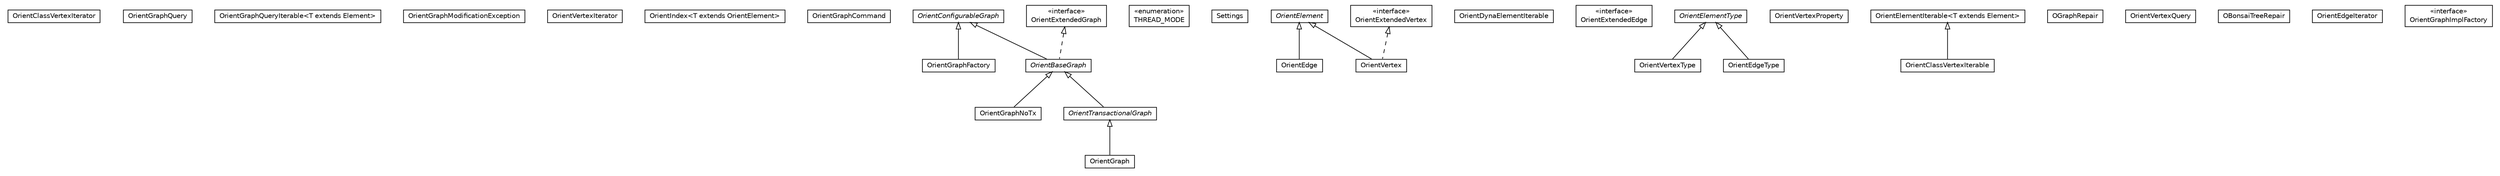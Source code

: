 #!/usr/local/bin/dot
#
# Class diagram 
# Generated by UMLGraph version R5_6-24-gf6e263 (http://www.umlgraph.org/)
#

digraph G {
	edge [fontname="Helvetica",fontsize=10,labelfontname="Helvetica",labelfontsize=10];
	node [fontname="Helvetica",fontsize=10,shape=plaintext];
	nodesep=0.25;
	ranksep=0.5;
	// com.tinkerpop.blueprints.impls.orient.OrientClassVertexIterator
	c371572 [label=<<table title="com.tinkerpop.blueprints.impls.orient.OrientClassVertexIterator" border="0" cellborder="1" cellspacing="0" cellpadding="2" port="p" href="./OrientClassVertexIterator.html">
		<tr><td><table border="0" cellspacing="0" cellpadding="1">
<tr><td align="center" balign="center"> OrientClassVertexIterator </td></tr>
		</table></td></tr>
		</table>>, URL="./OrientClassVertexIterator.html", fontname="Helvetica", fontcolor="black", fontsize=10.0];
	// com.tinkerpop.blueprints.impls.orient.OrientGraphQuery
	c371573 [label=<<table title="com.tinkerpop.blueprints.impls.orient.OrientGraphQuery" border="0" cellborder="1" cellspacing="0" cellpadding="2" port="p" href="./OrientGraphQuery.html">
		<tr><td><table border="0" cellspacing="0" cellpadding="1">
<tr><td align="center" balign="center"> OrientGraphQuery </td></tr>
		</table></td></tr>
		</table>>, URL="./OrientGraphQuery.html", fontname="Helvetica", fontcolor="black", fontsize=10.0];
	// com.tinkerpop.blueprints.impls.orient.OrientGraphQuery.OrientGraphQueryIterable<T extends com.tinkerpop.blueprints.Element>
	c371574 [label=<<table title="com.tinkerpop.blueprints.impls.orient.OrientGraphQuery.OrientGraphQueryIterable" border="0" cellborder="1" cellspacing="0" cellpadding="2" port="p" href="./OrientGraphQuery.OrientGraphQueryIterable.html">
		<tr><td><table border="0" cellspacing="0" cellpadding="1">
<tr><td align="center" balign="center"> OrientGraphQueryIterable&lt;T extends Element&gt; </td></tr>
		</table></td></tr>
		</table>>, URL="./OrientGraphQuery.OrientGraphQueryIterable.html", fontname="Helvetica", fontcolor="black", fontsize=10.0];
	// com.tinkerpop.blueprints.impls.orient.OrientGraphModificationException
	c371575 [label=<<table title="com.tinkerpop.blueprints.impls.orient.OrientGraphModificationException" border="0" cellborder="1" cellspacing="0" cellpadding="2" port="p" href="./OrientGraphModificationException.html">
		<tr><td><table border="0" cellspacing="0" cellpadding="1">
<tr><td align="center" balign="center"> OrientGraphModificationException </td></tr>
		</table></td></tr>
		</table>>, URL="./OrientGraphModificationException.html", fontname="Helvetica", fontcolor="black", fontsize=10.0];
	// com.tinkerpop.blueprints.impls.orient.OrientVertexIterator
	c371576 [label=<<table title="com.tinkerpop.blueprints.impls.orient.OrientVertexIterator" border="0" cellborder="1" cellspacing="0" cellpadding="2" port="p" href="./OrientVertexIterator.html">
		<tr><td><table border="0" cellspacing="0" cellpadding="1">
<tr><td align="center" balign="center"> OrientVertexIterator </td></tr>
		</table></td></tr>
		</table>>, URL="./OrientVertexIterator.html", fontname="Helvetica", fontcolor="black", fontsize=10.0];
	// com.tinkerpop.blueprints.impls.orient.OrientIndex<T extends com.tinkerpop.blueprints.impls.orient.OrientElement>
	c371577 [label=<<table title="com.tinkerpop.blueprints.impls.orient.OrientIndex" border="0" cellborder="1" cellspacing="0" cellpadding="2" port="p" href="./OrientIndex.html">
		<tr><td><table border="0" cellspacing="0" cellpadding="1">
<tr><td align="center" balign="center"> OrientIndex&lt;T extends OrientElement&gt; </td></tr>
		</table></td></tr>
		</table>>, URL="./OrientIndex.html", fontname="Helvetica", fontcolor="black", fontsize=10.0];
	// com.tinkerpop.blueprints.impls.orient.OrientGraphCommand
	c371578 [label=<<table title="com.tinkerpop.blueprints.impls.orient.OrientGraphCommand" border="0" cellborder="1" cellspacing="0" cellpadding="2" port="p" href="./OrientGraphCommand.html">
		<tr><td><table border="0" cellspacing="0" cellpadding="1">
<tr><td align="center" balign="center"> OrientGraphCommand </td></tr>
		</table></td></tr>
		</table>>, URL="./OrientGraphCommand.html", fontname="Helvetica", fontcolor="black", fontsize=10.0];
	// com.tinkerpop.blueprints.impls.orient.OrientConfigurableGraph
	c371579 [label=<<table title="com.tinkerpop.blueprints.impls.orient.OrientConfigurableGraph" border="0" cellborder="1" cellspacing="0" cellpadding="2" port="p" href="./OrientConfigurableGraph.html">
		<tr><td><table border="0" cellspacing="0" cellpadding="1">
<tr><td align="center" balign="center"><font face="Helvetica-Oblique"> OrientConfigurableGraph </font></td></tr>
		</table></td></tr>
		</table>>, URL="./OrientConfigurableGraph.html", fontname="Helvetica", fontcolor="black", fontsize=10.0];
	// com.tinkerpop.blueprints.impls.orient.OrientConfigurableGraph.THREAD_MODE
	c371580 [label=<<table title="com.tinkerpop.blueprints.impls.orient.OrientConfigurableGraph.THREAD_MODE" border="0" cellborder="1" cellspacing="0" cellpadding="2" port="p" href="./OrientConfigurableGraph.THREAD_MODE.html">
		<tr><td><table border="0" cellspacing="0" cellpadding="1">
<tr><td align="center" balign="center"> &#171;enumeration&#187; </td></tr>
<tr><td align="center" balign="center"> THREAD_MODE </td></tr>
		</table></td></tr>
		</table>>, URL="./OrientConfigurableGraph.THREAD_MODE.html", fontname="Helvetica", fontcolor="black", fontsize=10.0];
	// com.tinkerpop.blueprints.impls.orient.OrientConfigurableGraph.Settings
	c371581 [label=<<table title="com.tinkerpop.blueprints.impls.orient.OrientConfigurableGraph.Settings" border="0" cellborder="1" cellspacing="0" cellpadding="2" port="p" href="./OrientConfigurableGraph.Settings.html">
		<tr><td><table border="0" cellspacing="0" cellpadding="1">
<tr><td align="center" balign="center"> Settings </td></tr>
		</table></td></tr>
		</table>>, URL="./OrientConfigurableGraph.Settings.html", fontname="Helvetica", fontcolor="black", fontsize=10.0];
	// com.tinkerpop.blueprints.impls.orient.OrientEdge
	c371582 [label=<<table title="com.tinkerpop.blueprints.impls.orient.OrientEdge" border="0" cellborder="1" cellspacing="0" cellpadding="2" port="p" href="./OrientEdge.html">
		<tr><td><table border="0" cellspacing="0" cellpadding="1">
<tr><td align="center" balign="center"> OrientEdge </td></tr>
		</table></td></tr>
		</table>>, URL="./OrientEdge.html", fontname="Helvetica", fontcolor="black", fontsize=10.0];
	// com.tinkerpop.blueprints.impls.orient.OrientElement
	c371583 [label=<<table title="com.tinkerpop.blueprints.impls.orient.OrientElement" border="0" cellborder="1" cellspacing="0" cellpadding="2" port="p" href="./OrientElement.html">
		<tr><td><table border="0" cellspacing="0" cellpadding="1">
<tr><td align="center" balign="center"><font face="Helvetica-Oblique"> OrientElement </font></td></tr>
		</table></td></tr>
		</table>>, URL="./OrientElement.html", fontname="Helvetica", fontcolor="black", fontsize=10.0];
	// com.tinkerpop.blueprints.impls.orient.OrientDynaElementIterable
	c371584 [label=<<table title="com.tinkerpop.blueprints.impls.orient.OrientDynaElementIterable" border="0" cellborder="1" cellspacing="0" cellpadding="2" port="p" href="./OrientDynaElementIterable.html">
		<tr><td><table border="0" cellspacing="0" cellpadding="1">
<tr><td align="center" balign="center"> OrientDynaElementIterable </td></tr>
		</table></td></tr>
		</table>>, URL="./OrientDynaElementIterable.html", fontname="Helvetica", fontcolor="black", fontsize=10.0];
	// com.tinkerpop.blueprints.impls.orient.OrientExtendedVertex
	c371585 [label=<<table title="com.tinkerpop.blueprints.impls.orient.OrientExtendedVertex" border="0" cellborder="1" cellspacing="0" cellpadding="2" port="p" href="./OrientExtendedVertex.html">
		<tr><td><table border="0" cellspacing="0" cellpadding="1">
<tr><td align="center" balign="center"> &#171;interface&#187; </td></tr>
<tr><td align="center" balign="center"> OrientExtendedVertex </td></tr>
		</table></td></tr>
		</table>>, URL="./OrientExtendedVertex.html", fontname="Helvetica", fontcolor="black", fontsize=10.0];
	// com.tinkerpop.blueprints.impls.orient.OrientExtendedEdge
	c371586 [label=<<table title="com.tinkerpop.blueprints.impls.orient.OrientExtendedEdge" border="0" cellborder="1" cellspacing="0" cellpadding="2" port="p" href="./OrientExtendedEdge.html">
		<tr><td><table border="0" cellspacing="0" cellpadding="1">
<tr><td align="center" balign="center"> &#171;interface&#187; </td></tr>
<tr><td align="center" balign="center"> OrientExtendedEdge </td></tr>
		</table></td></tr>
		</table>>, URL="./OrientExtendedEdge.html", fontname="Helvetica", fontcolor="black", fontsize=10.0];
	// com.tinkerpop.blueprints.impls.orient.OrientGraphNoTx
	c371587 [label=<<table title="com.tinkerpop.blueprints.impls.orient.OrientGraphNoTx" border="0" cellborder="1" cellspacing="0" cellpadding="2" port="p" href="./OrientGraphNoTx.html">
		<tr><td><table border="0" cellspacing="0" cellpadding="1">
<tr><td align="center" balign="center"> OrientGraphNoTx </td></tr>
		</table></td></tr>
		</table>>, URL="./OrientGraphNoTx.html", fontname="Helvetica", fontcolor="black", fontsize=10.0];
	// com.tinkerpop.blueprints.impls.orient.OrientVertexType
	c371588 [label=<<table title="com.tinkerpop.blueprints.impls.orient.OrientVertexType" border="0" cellborder="1" cellspacing="0" cellpadding="2" port="p" href="./OrientVertexType.html">
		<tr><td><table border="0" cellspacing="0" cellpadding="1">
<tr><td align="center" balign="center"> OrientVertexType </td></tr>
		</table></td></tr>
		</table>>, URL="./OrientVertexType.html", fontname="Helvetica", fontcolor="black", fontsize=10.0];
	// com.tinkerpop.blueprints.impls.orient.OrientVertexType.OrientVertexProperty
	c371589 [label=<<table title="com.tinkerpop.blueprints.impls.orient.OrientVertexType.OrientVertexProperty" border="0" cellborder="1" cellspacing="0" cellpadding="2" port="p" href="./OrientVertexType.OrientVertexProperty.html">
		<tr><td><table border="0" cellspacing="0" cellpadding="1">
<tr><td align="center" balign="center"> OrientVertexProperty </td></tr>
		</table></td></tr>
		</table>>, URL="./OrientVertexType.OrientVertexProperty.html", fontname="Helvetica", fontcolor="black", fontsize=10.0];
	// com.tinkerpop.blueprints.impls.orient.OrientExtendedGraph
	c371590 [label=<<table title="com.tinkerpop.blueprints.impls.orient.OrientExtendedGraph" border="0" cellborder="1" cellspacing="0" cellpadding="2" port="p" href="./OrientExtendedGraph.html">
		<tr><td><table border="0" cellspacing="0" cellpadding="1">
<tr><td align="center" balign="center"> &#171;interface&#187; </td></tr>
<tr><td align="center" balign="center"> OrientExtendedGraph </td></tr>
		</table></td></tr>
		</table>>, URL="./OrientExtendedGraph.html", fontname="Helvetica", fontcolor="black", fontsize=10.0];
	// com.tinkerpop.blueprints.impls.orient.OrientClassVertexIterable
	c371591 [label=<<table title="com.tinkerpop.blueprints.impls.orient.OrientClassVertexIterable" border="0" cellborder="1" cellspacing="0" cellpadding="2" port="p" href="./OrientClassVertexIterable.html">
		<tr><td><table border="0" cellspacing="0" cellpadding="1">
<tr><td align="center" balign="center"> OrientClassVertexIterable </td></tr>
		</table></td></tr>
		</table>>, URL="./OrientClassVertexIterable.html", fontname="Helvetica", fontcolor="black", fontsize=10.0];
	// com.tinkerpop.blueprints.impls.orient.OrientElementType
	c371592 [label=<<table title="com.tinkerpop.blueprints.impls.orient.OrientElementType" border="0" cellborder="1" cellspacing="0" cellpadding="2" port="p" href="./OrientElementType.html">
		<tr><td><table border="0" cellspacing="0" cellpadding="1">
<tr><td align="center" balign="center"><font face="Helvetica-Oblique"> OrientElementType </font></td></tr>
		</table></td></tr>
		</table>>, URL="./OrientElementType.html", fontname="Helvetica", fontcolor="black", fontsize=10.0];
	// com.tinkerpop.blueprints.impls.orient.OrientTransactionalGraph
	c371593 [label=<<table title="com.tinkerpop.blueprints.impls.orient.OrientTransactionalGraph" border="0" cellborder="1" cellspacing="0" cellpadding="2" port="p" href="./OrientTransactionalGraph.html">
		<tr><td><table border="0" cellspacing="0" cellpadding="1">
<tr><td align="center" balign="center"><font face="Helvetica-Oblique"> OrientTransactionalGraph </font></td></tr>
		</table></td></tr>
		</table>>, URL="./OrientTransactionalGraph.html", fontname="Helvetica", fontcolor="black", fontsize=10.0];
	// com.tinkerpop.blueprints.impls.orient.OrientElementIterable<T extends com.tinkerpop.blueprints.Element>
	c371594 [label=<<table title="com.tinkerpop.blueprints.impls.orient.OrientElementIterable" border="0" cellborder="1" cellspacing="0" cellpadding="2" port="p" href="./OrientElementIterable.html">
		<tr><td><table border="0" cellspacing="0" cellpadding="1">
<tr><td align="center" balign="center"> OrientElementIterable&lt;T extends Element&gt; </td></tr>
		</table></td></tr>
		</table>>, URL="./OrientElementIterable.html", fontname="Helvetica", fontcolor="black", fontsize=10.0];
	// com.tinkerpop.blueprints.impls.orient.OGraphRepair
	c371595 [label=<<table title="com.tinkerpop.blueprints.impls.orient.OGraphRepair" border="0" cellborder="1" cellspacing="0" cellpadding="2" port="p" href="./OGraphRepair.html">
		<tr><td><table border="0" cellspacing="0" cellpadding="1">
<tr><td align="center" balign="center"> OGraphRepair </td></tr>
		</table></td></tr>
		</table>>, URL="./OGraphRepair.html", fontname="Helvetica", fontcolor="black", fontsize=10.0];
	// com.tinkerpop.blueprints.impls.orient.OrientVertexQuery
	c371596 [label=<<table title="com.tinkerpop.blueprints.impls.orient.OrientVertexQuery" border="0" cellborder="1" cellspacing="0" cellpadding="2" port="p" href="./OrientVertexQuery.html">
		<tr><td><table border="0" cellspacing="0" cellpadding="1">
<tr><td align="center" balign="center"> OrientVertexQuery </td></tr>
		</table></td></tr>
		</table>>, URL="./OrientVertexQuery.html", fontname="Helvetica", fontcolor="black", fontsize=10.0];
	// com.tinkerpop.blueprints.impls.orient.OBonsaiTreeRepair
	c371597 [label=<<table title="com.tinkerpop.blueprints.impls.orient.OBonsaiTreeRepair" border="0" cellborder="1" cellspacing="0" cellpadding="2" port="p" href="./OBonsaiTreeRepair.html">
		<tr><td><table border="0" cellspacing="0" cellpadding="1">
<tr><td align="center" balign="center"> OBonsaiTreeRepair </td></tr>
		</table></td></tr>
		</table>>, URL="./OBonsaiTreeRepair.html", fontname="Helvetica", fontcolor="black", fontsize=10.0];
	// com.tinkerpop.blueprints.impls.orient.OrientVertex
	c371598 [label=<<table title="com.tinkerpop.blueprints.impls.orient.OrientVertex" border="0" cellborder="1" cellspacing="0" cellpadding="2" port="p" href="./OrientVertex.html">
		<tr><td><table border="0" cellspacing="0" cellpadding="1">
<tr><td align="center" balign="center"> OrientVertex </td></tr>
		</table></td></tr>
		</table>>, URL="./OrientVertex.html", fontname="Helvetica", fontcolor="black", fontsize=10.0];
	// com.tinkerpop.blueprints.impls.orient.OrientGraph
	c371599 [label=<<table title="com.tinkerpop.blueprints.impls.orient.OrientGraph" border="0" cellborder="1" cellspacing="0" cellpadding="2" port="p" href="./OrientGraph.html">
		<tr><td><table border="0" cellspacing="0" cellpadding="1">
<tr><td align="center" balign="center"> OrientGraph </td></tr>
		</table></td></tr>
		</table>>, URL="./OrientGraph.html", fontname="Helvetica", fontcolor="black", fontsize=10.0];
	// com.tinkerpop.blueprints.impls.orient.OrientEdgeIterator
	c371600 [label=<<table title="com.tinkerpop.blueprints.impls.orient.OrientEdgeIterator" border="0" cellborder="1" cellspacing="0" cellpadding="2" port="p" href="./OrientEdgeIterator.html">
		<tr><td><table border="0" cellspacing="0" cellpadding="1">
<tr><td align="center" balign="center"> OrientEdgeIterator </td></tr>
		</table></td></tr>
		</table>>, URL="./OrientEdgeIterator.html", fontname="Helvetica", fontcolor="black", fontsize=10.0];
	// com.tinkerpop.blueprints.impls.orient.OrientGraphFactory
	c371601 [label=<<table title="com.tinkerpop.blueprints.impls.orient.OrientGraphFactory" border="0" cellborder="1" cellspacing="0" cellpadding="2" port="p" href="./OrientGraphFactory.html">
		<tr><td><table border="0" cellspacing="0" cellpadding="1">
<tr><td align="center" balign="center"> OrientGraphFactory </td></tr>
		</table></td></tr>
		</table>>, URL="./OrientGraphFactory.html", fontname="Helvetica", fontcolor="black", fontsize=10.0];
	// com.tinkerpop.blueprints.impls.orient.OrientGraphFactory.OrientGraphImplFactory
	c371602 [label=<<table title="com.tinkerpop.blueprints.impls.orient.OrientGraphFactory.OrientGraphImplFactory" border="0" cellborder="1" cellspacing="0" cellpadding="2" port="p" href="./OrientGraphFactory.OrientGraphImplFactory.html">
		<tr><td><table border="0" cellspacing="0" cellpadding="1">
<tr><td align="center" balign="center"> &#171;interface&#187; </td></tr>
<tr><td align="center" balign="center"> OrientGraphImplFactory </td></tr>
		</table></td></tr>
		</table>>, URL="./OrientGraphFactory.OrientGraphImplFactory.html", fontname="Helvetica", fontcolor="black", fontsize=10.0];
	// com.tinkerpop.blueprints.impls.orient.OrientBaseGraph
	c371603 [label=<<table title="com.tinkerpop.blueprints.impls.orient.OrientBaseGraph" border="0" cellborder="1" cellspacing="0" cellpadding="2" port="p" href="./OrientBaseGraph.html">
		<tr><td><table border="0" cellspacing="0" cellpadding="1">
<tr><td align="center" balign="center"><font face="Helvetica-Oblique"> OrientBaseGraph </font></td></tr>
		</table></td></tr>
		</table>>, URL="./OrientBaseGraph.html", fontname="Helvetica", fontcolor="black", fontsize=10.0];
	// com.tinkerpop.blueprints.impls.orient.OrientEdgeType
	c371604 [label=<<table title="com.tinkerpop.blueprints.impls.orient.OrientEdgeType" border="0" cellborder="1" cellspacing="0" cellpadding="2" port="p" href="./OrientEdgeType.html">
		<tr><td><table border="0" cellspacing="0" cellpadding="1">
<tr><td align="center" balign="center"> OrientEdgeType </td></tr>
		</table></td></tr>
		</table>>, URL="./OrientEdgeType.html", fontname="Helvetica", fontcolor="black", fontsize=10.0];
	//com.tinkerpop.blueprints.impls.orient.OrientEdge extends com.tinkerpop.blueprints.impls.orient.OrientElement
	c371583:p -> c371582:p [dir=back,arrowtail=empty];
	//com.tinkerpop.blueprints.impls.orient.OrientGraphNoTx extends com.tinkerpop.blueprints.impls.orient.OrientBaseGraph
	c371603:p -> c371587:p [dir=back,arrowtail=empty];
	//com.tinkerpop.blueprints.impls.orient.OrientVertexType extends com.tinkerpop.blueprints.impls.orient.OrientElementType
	c371592:p -> c371588:p [dir=back,arrowtail=empty];
	//com.tinkerpop.blueprints.impls.orient.OrientClassVertexIterable extends com.tinkerpop.blueprints.impls.orient.OrientElementIterable<com.tinkerpop.blueprints.Vertex>
	c371594:p -> c371591:p [dir=back,arrowtail=empty];
	//com.tinkerpop.blueprints.impls.orient.OrientTransactionalGraph extends com.tinkerpop.blueprints.impls.orient.OrientBaseGraph
	c371603:p -> c371593:p [dir=back,arrowtail=empty];
	//com.tinkerpop.blueprints.impls.orient.OrientVertex extends com.tinkerpop.blueprints.impls.orient.OrientElement
	c371583:p -> c371598:p [dir=back,arrowtail=empty];
	//com.tinkerpop.blueprints.impls.orient.OrientVertex implements com.tinkerpop.blueprints.impls.orient.OrientExtendedVertex
	c371585:p -> c371598:p [dir=back,arrowtail=empty,style=dashed];
	//com.tinkerpop.blueprints.impls.orient.OrientGraph extends com.tinkerpop.blueprints.impls.orient.OrientTransactionalGraph
	c371593:p -> c371599:p [dir=back,arrowtail=empty];
	//com.tinkerpop.blueprints.impls.orient.OrientGraphFactory extends com.tinkerpop.blueprints.impls.orient.OrientConfigurableGraph
	c371579:p -> c371601:p [dir=back,arrowtail=empty];
	//com.tinkerpop.blueprints.impls.orient.OrientBaseGraph extends com.tinkerpop.blueprints.impls.orient.OrientConfigurableGraph
	c371579:p -> c371603:p [dir=back,arrowtail=empty];
	//com.tinkerpop.blueprints.impls.orient.OrientBaseGraph implements com.tinkerpop.blueprints.impls.orient.OrientExtendedGraph
	c371590:p -> c371603:p [dir=back,arrowtail=empty,style=dashed];
	//com.tinkerpop.blueprints.impls.orient.OrientEdgeType extends com.tinkerpop.blueprints.impls.orient.OrientElementType
	c371592:p -> c371604:p [dir=back,arrowtail=empty];
}

